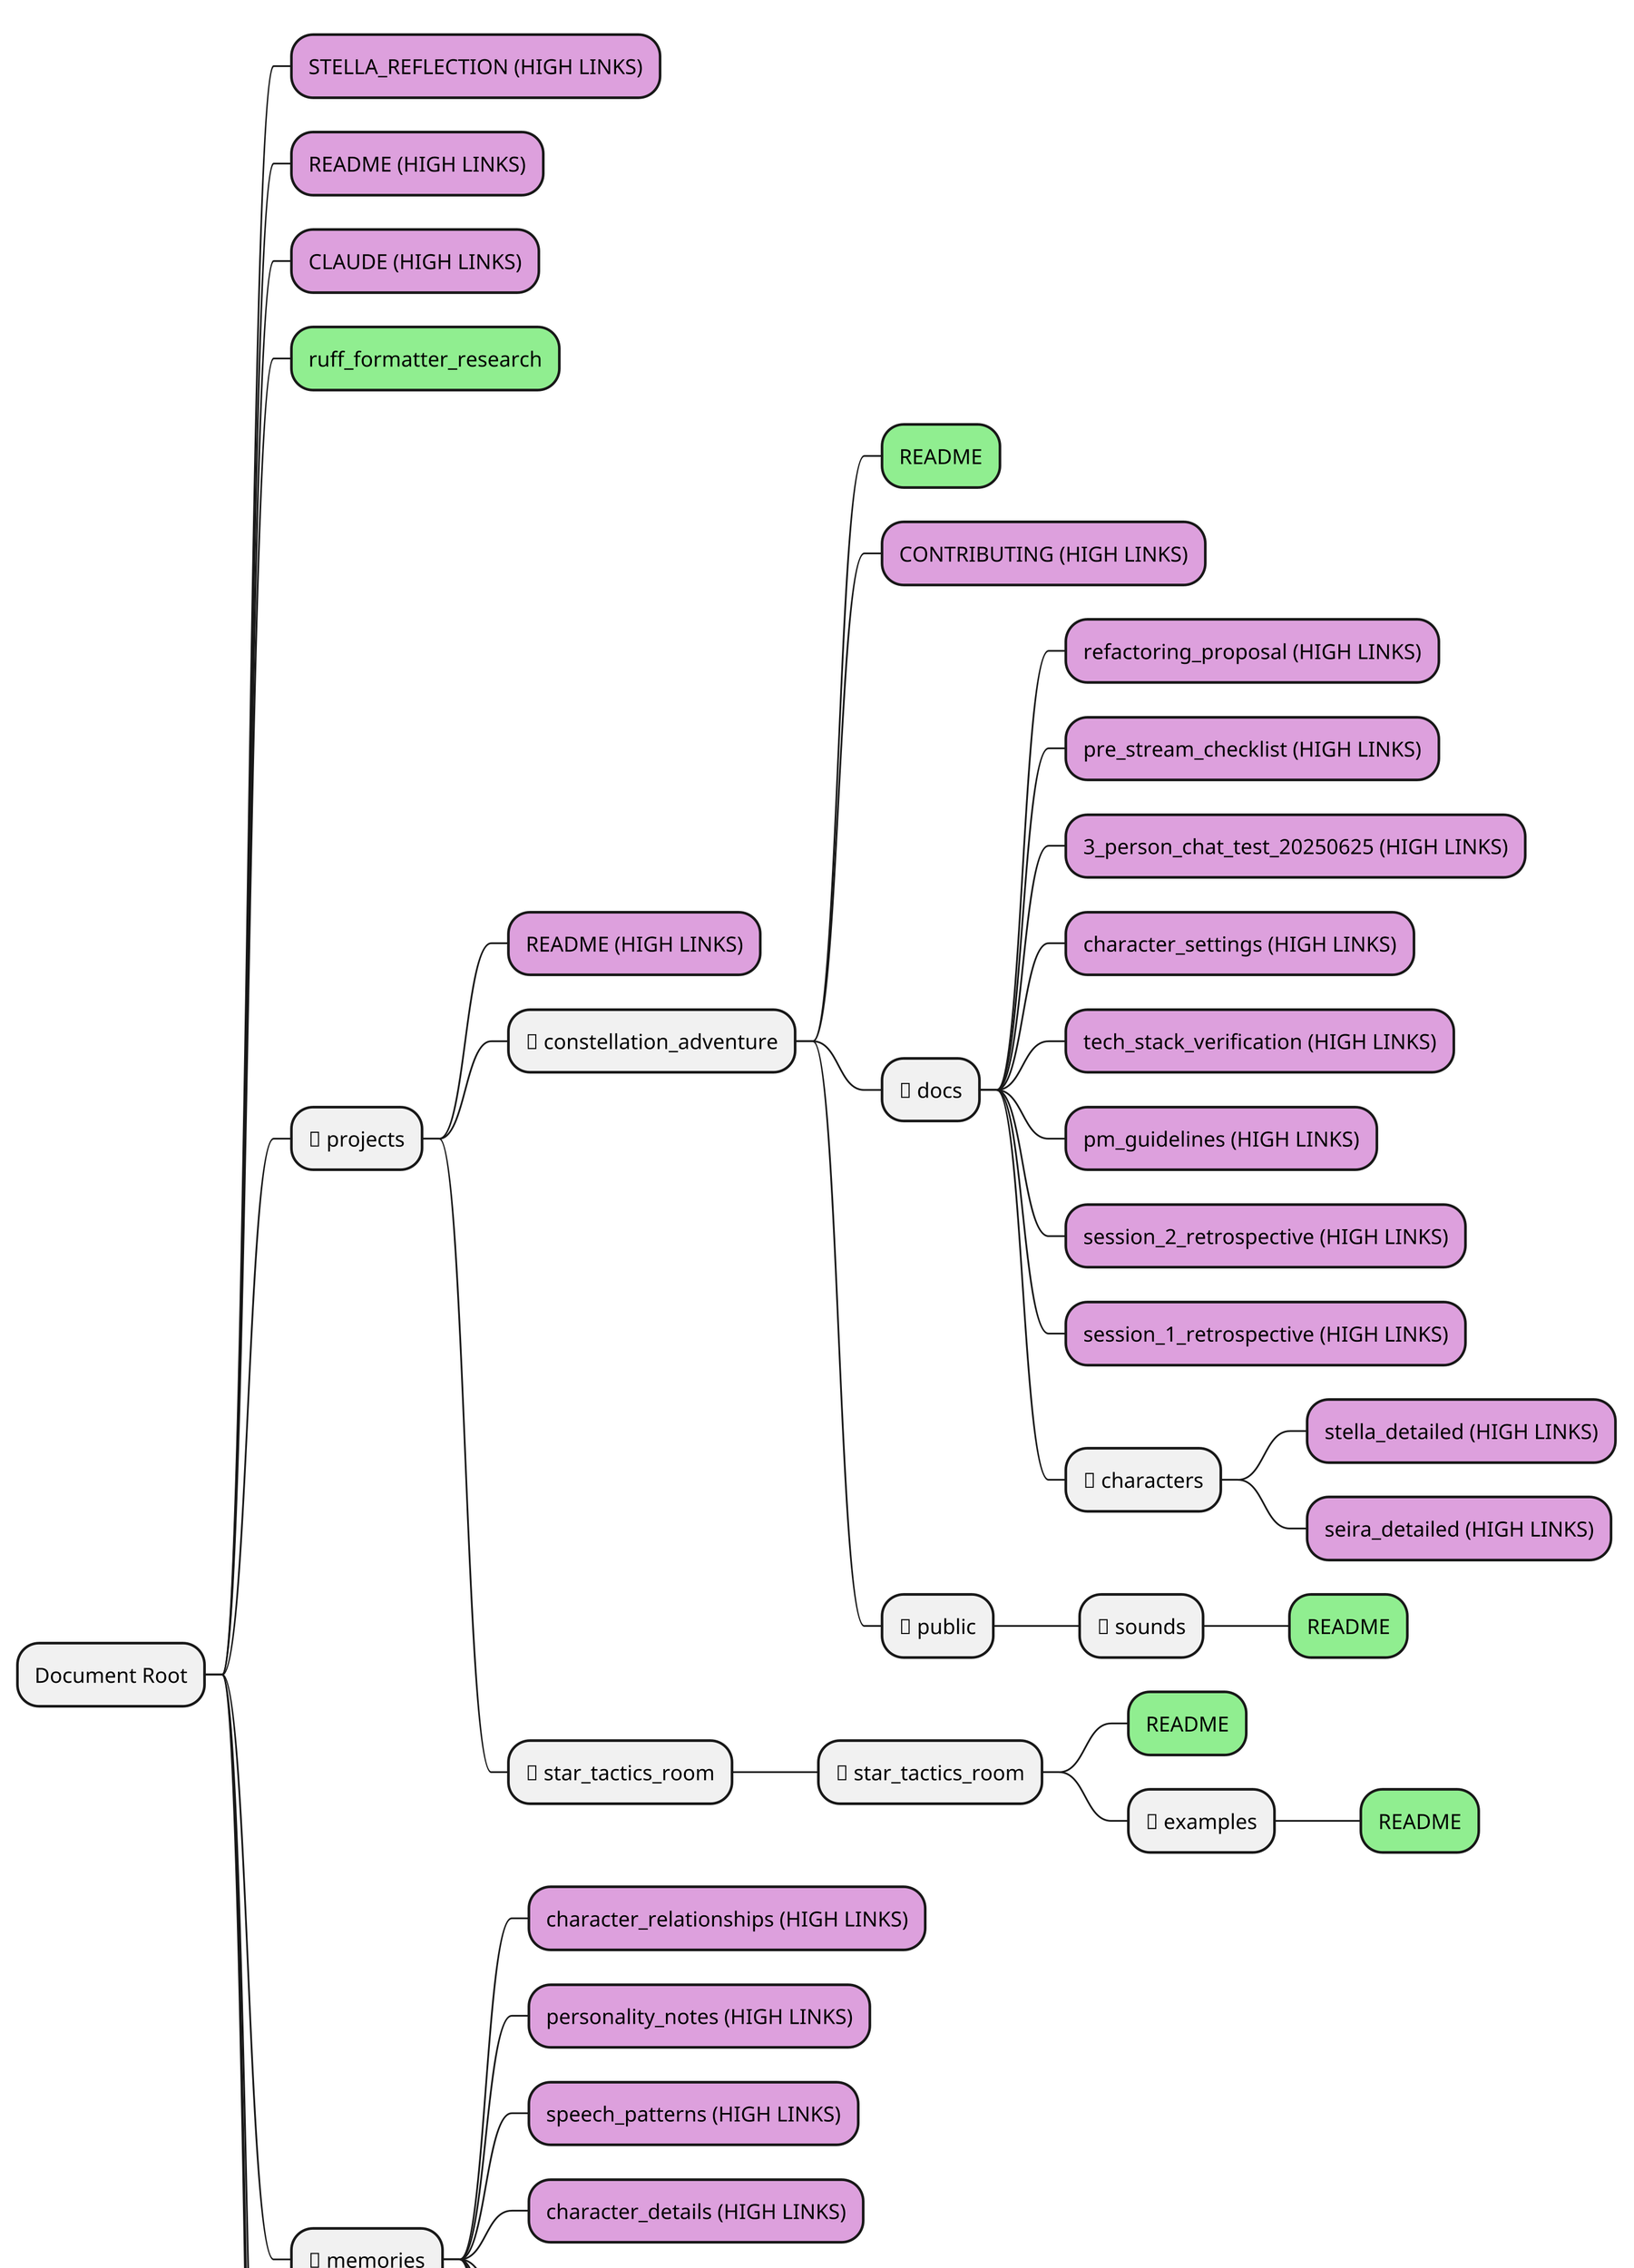 @startmindmap
!define PLANTUML_LIMIT_SIZE 16384
skinparam dpi 300
skinparam defaultFontSize 12
skinparam minClassWidth 50
* Document Root
**[#Plum] STELLA_REFLECTION (HIGH LINKS)
**[#Plum] README (HIGH LINKS)
**[#Plum] CLAUDE (HIGH LINKS)
**[#lightgreen] ruff_formatter_research
** 📁 projects
***[#Plum] README (HIGH LINKS)
*** 📁 constellation_adventure
****[#lightgreen] README
****[#Plum] CONTRIBUTING (HIGH LINKS)
**** 📁 docs
*****[#Plum] refactoring_proposal (HIGH LINKS)
*****[#Plum] pre_stream_checklist (HIGH LINKS)
*****[#Plum] 3_person_chat_test_20250625 (HIGH LINKS)
*****[#Plum] character_settings (HIGH LINKS)
*****[#Plum] tech_stack_verification (HIGH LINKS)
*****[#Plum] pm_guidelines (HIGH LINKS)
*****[#Plum] session_2_retrospective (HIGH LINKS)
*****[#Plum] session_1_retrospective (HIGH LINKS)
***** 📁 characters
******[#Plum] stella_detailed (HIGH LINKS)
******[#Plum] seira_detailed (HIGH LINKS)
**** 📁 public
***** 📁 sounds
******[#lightgreen] README
*** 📁 star_tactics_room
**** 📁 star_tactics_room
*****[#lightgreen] README
***** 📁 examples
******[#lightgreen] README
** 📁 memories
***[#Plum] character_relationships (HIGH LINKS)
***[#Plum] personality_notes (HIGH LINKS)
***[#Plum] speech_patterns (HIGH LINKS)
***[#Plum] character_details (HIGH LINKS)
***[#Plum] background_story (HIGH LINKS)
***[#Plum] behavioral_patterns (HIGH LINKS)
***[#Plum] important_events (HIGH LINKS)
*** 📁 indexes
****[#Plum] link_analysis_report (HIGH LINKS)
** 📁 docs
***[#Plum] coding_best_practices (HIGH LINKS)
***[#Plum] uv_best_practices (HIGH LINKS)
***[#Plum] knowledge_management_design (HIGH LINKS)
***[#Plum] workspace_organization_guide (HIGH LINKS)
** 📁 star_stories
***[#lightgreen] 星にまつわる面白い話10選
** 📁 tools
*** 📁 doc_analyzer
****[#orange] README (BROKEN LINKS)
****[#red] CONTRIBUTING (ISOLATED)
@endmindmap